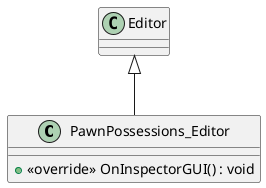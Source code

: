 @startuml
class PawnPossessions_Editor {
    + <<override>> OnInspectorGUI() : void
}
Editor <|-- PawnPossessions_Editor
@enduml
